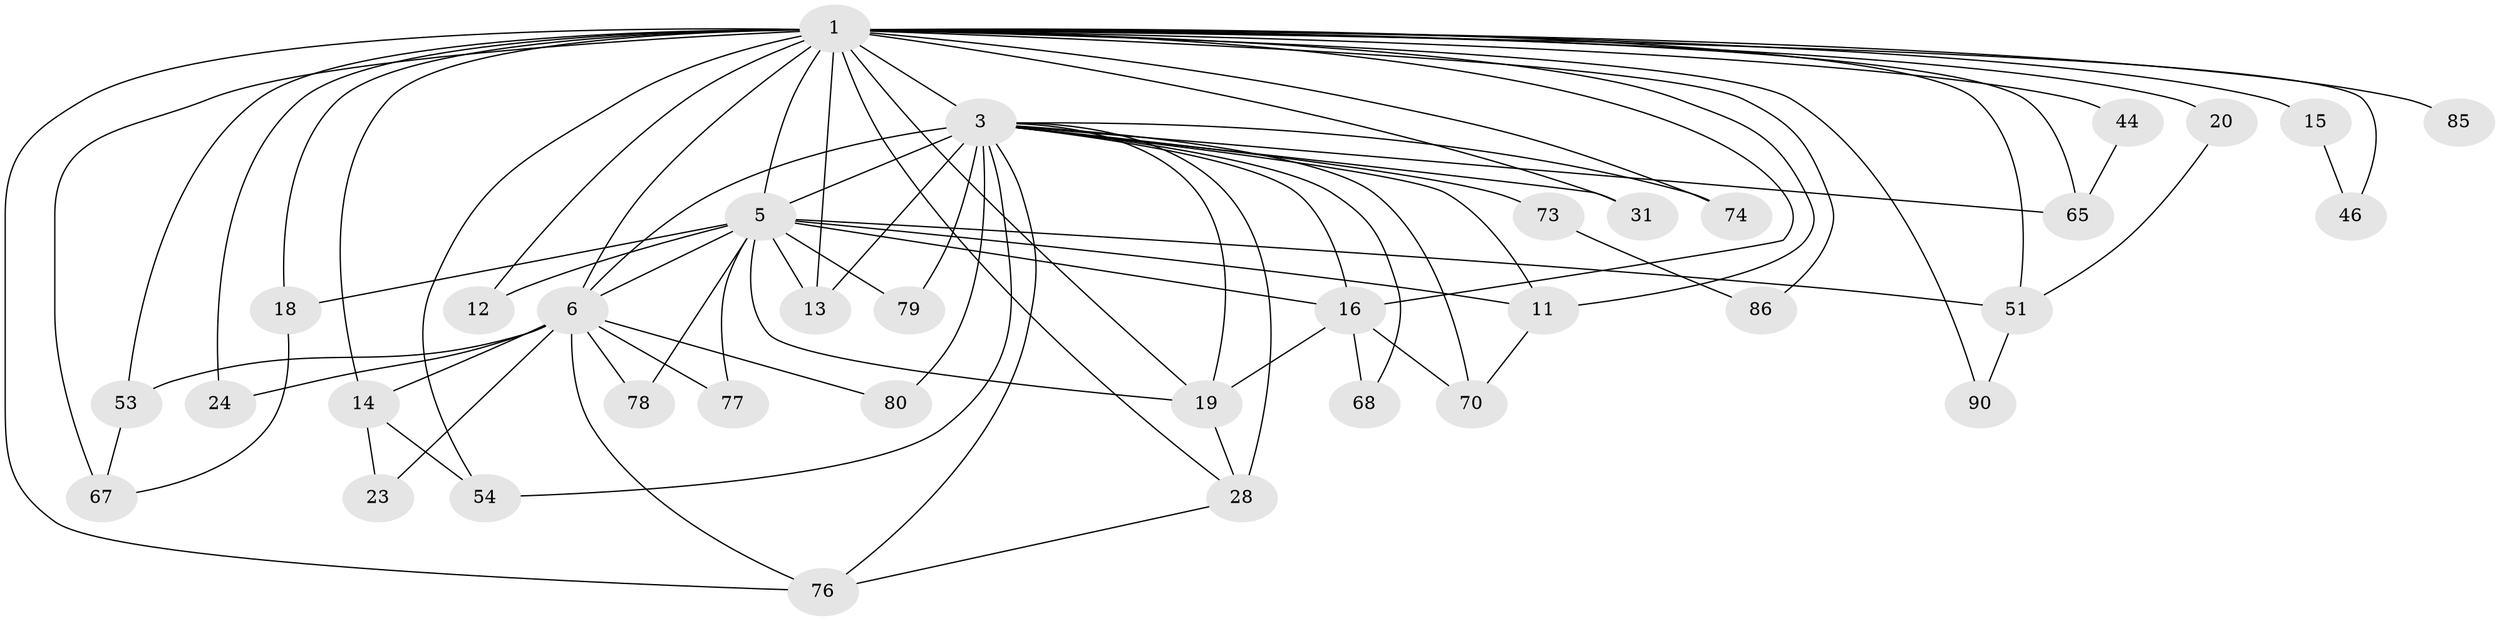 // original degree distribution, {19: 0.024390243902439025, 21: 0.008130081300813009, 18: 0.008130081300813009, 22: 0.008130081300813009, 20: 0.008130081300813009, 29: 0.008130081300813009, 24: 0.008130081300813009, 37: 0.008130081300813009, 5: 0.04065040650406504, 2: 0.5365853658536586, 3: 0.22764227642276422, 4: 0.06504065040650407, 9: 0.008130081300813009, 6: 0.032520325203252036, 8: 0.008130081300813009}
// Generated by graph-tools (version 1.1) at 2025/17/03/04/25 18:17:47]
// undirected, 36 vertices, 78 edges
graph export_dot {
graph [start="1"]
  node [color=gray90,style=filled];
  1 [super="+2"];
  3 [super="+30+57+8+22"];
  5 [super="+100+110+7+97+9+17"];
  6 [super="+66+49+89"];
  11 [super="+37+83"];
  12;
  13;
  14;
  15;
  16 [super="+84"];
  18;
  19 [super="+48"];
  20 [super="+118+96"];
  23;
  24;
  28 [super="+81+40"];
  31;
  44;
  46;
  51 [super="+98+75"];
  53;
  54 [super="+112+62"];
  65 [super="+88"];
  67 [super="+106"];
  68;
  70 [super="+108+87"];
  73;
  74;
  76 [super="+93"];
  77;
  78;
  79;
  80;
  85 [super="+121"];
  86;
  90;
  1 -- 3 [weight=19];
  1 -- 5 [weight=21];
  1 -- 6 [weight=8];
  1 -- 20 [weight=3];
  1 -- 44 [weight=2];
  1 -- 85 [weight=3];
  1 -- 67 [weight=2];
  1 -- 65;
  1 -- 74;
  1 -- 12;
  1 -- 13;
  1 -- 14;
  1 -- 15;
  1 -- 16;
  1 -- 76;
  1 -- 18;
  1 -- 19;
  1 -- 86;
  1 -- 24;
  1 -- 90;
  1 -- 28;
  1 -- 31;
  1 -- 46;
  1 -- 51 [weight=2];
  1 -- 53 [weight=2];
  1 -- 54 [weight=2];
  1 -- 11 [weight=2];
  3 -- 5 [weight=15];
  3 -- 6 [weight=5];
  3 -- 11;
  3 -- 19 [weight=2];
  3 -- 28 [weight=3];
  3 -- 80;
  3 -- 74;
  3 -- 65;
  3 -- 68;
  3 -- 70 [weight=3];
  3 -- 73;
  3 -- 76;
  3 -- 13;
  3 -- 79;
  3 -- 16 [weight=2];
  3 -- 31;
  3 -- 54;
  5 -- 6 [weight=6];
  5 -- 51 [weight=3];
  5 -- 16 [weight=3];
  5 -- 11 [weight=2];
  5 -- 12;
  5 -- 79;
  5 -- 18;
  5 -- 19 [weight=2];
  5 -- 13;
  5 -- 77;
  5 -- 78;
  6 -- 14;
  6 -- 23;
  6 -- 53;
  6 -- 76;
  6 -- 77;
  6 -- 78;
  6 -- 80;
  6 -- 24;
  11 -- 70;
  14 -- 23;
  14 -- 54;
  15 -- 46;
  16 -- 68;
  16 -- 70;
  16 -- 19;
  18 -- 67;
  19 -- 28;
  20 -- 51;
  28 -- 76;
  44 -- 65;
  51 -- 90;
  53 -- 67;
  73 -- 86;
}
